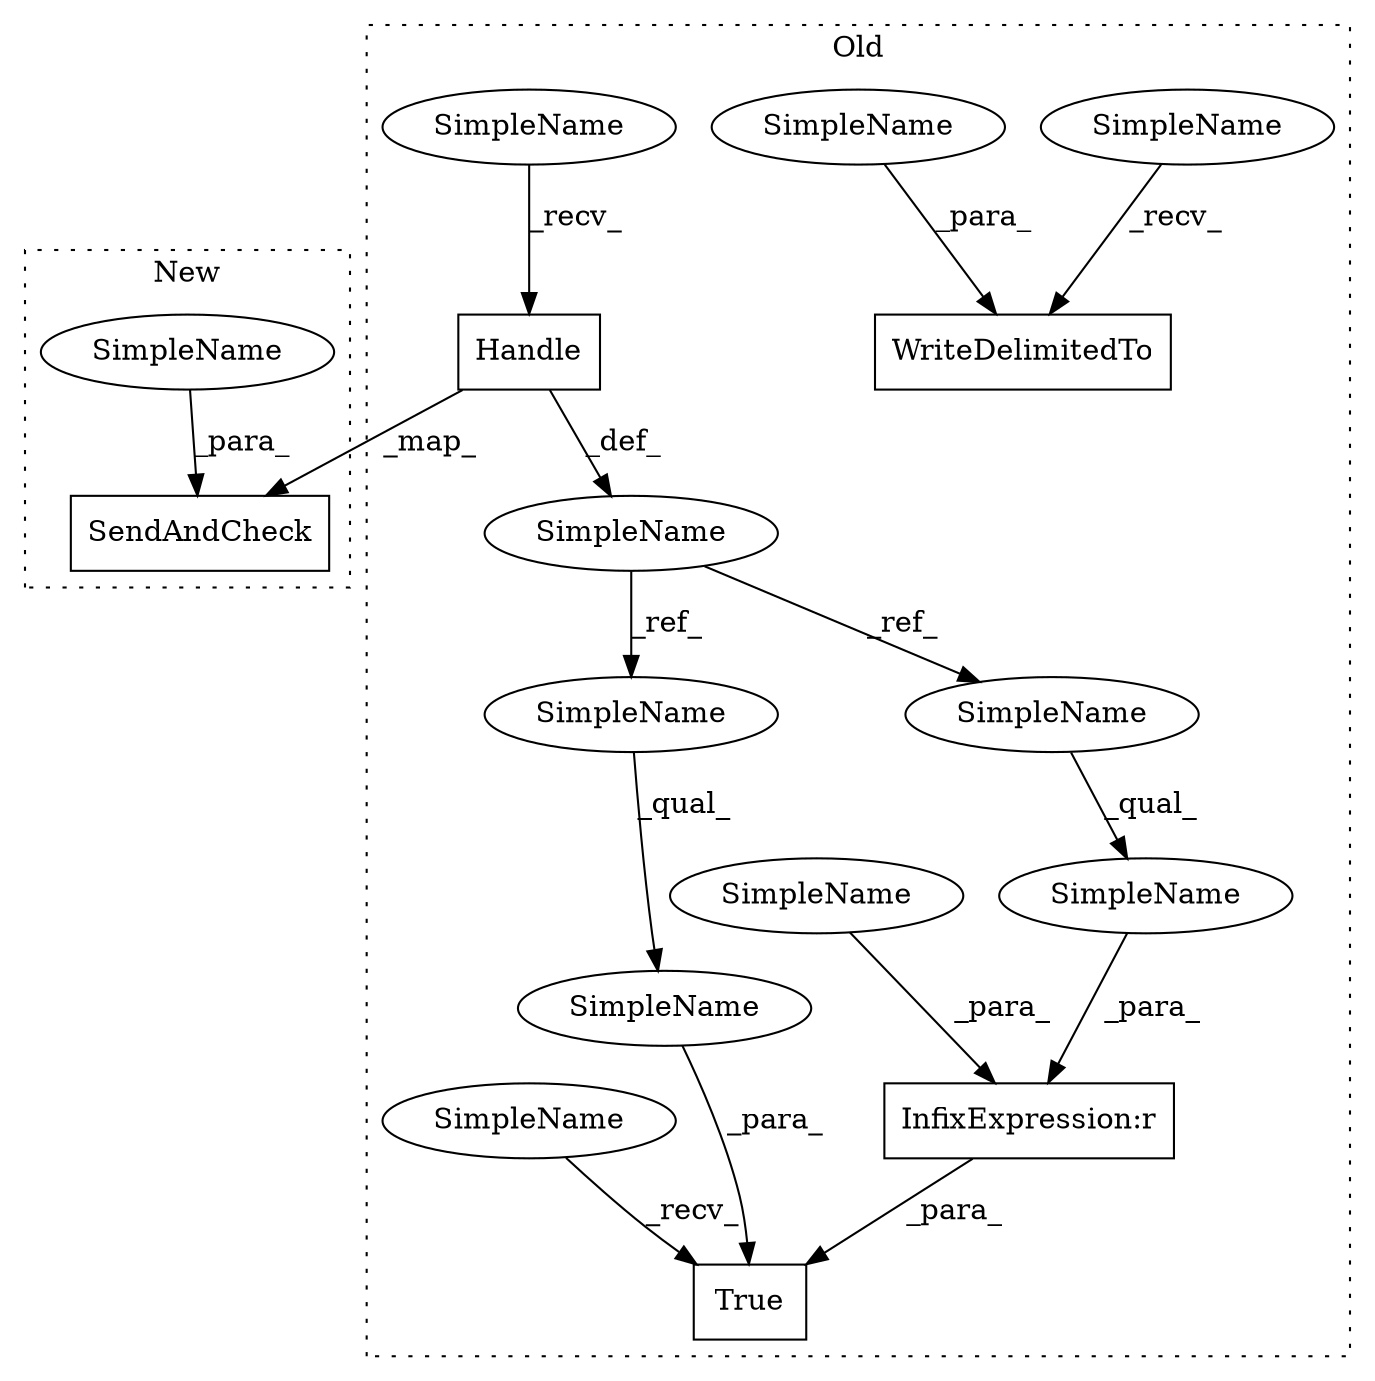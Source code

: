 digraph G {
subgraph cluster0 {
1 [label="Handle" a="32" s="7025,7038" l="7,1" shape="box"];
3 [label="SimpleName" a="42" s="7004" l="8" shape="ellipse"];
4 [label="SimpleName" a="42" s="7132" l="16" shape="ellipse"];
5 [label="True" a="32" s="7060,7148" l="5,1" shape="box"];
6 [label="InfixExpression:r" a="27" s="7081" l="4" shape="box"];
7 [label="SimpleName" a="42" s="7065" l="16" shape="ellipse"];
8 [label="WriteDelimitedTo" a="32" s="6963,6984" l="17,1" shape="box"];
9 [label="SimpleName" a="42" s="6980" l="4" shape="ellipse"];
10 [label="SimpleName" a="42" s="6956" l="6" shape="ellipse"];
11 [label="SimpleName" a="42" s="7085" l="13" shape="ellipse"];
12 [label="SimpleName" a="42" s="7065" l="8" shape="ellipse"];
13 [label="SimpleName" a="42" s="7132" l="8" shape="ellipse"];
14 [label="SimpleName" a="42" s="7015" l="9" shape="ellipse"];
15 [label="SimpleName" a="42" s="7053" l="6" shape="ellipse"];
label = "Old";
style="dotted";
}
subgraph cluster1 {
2 [label="SendAndCheck" a="32" s="6205,6234" l="13,1" shape="box"];
16 [label="SimpleName" a="42" s="6226" l="8" shape="ellipse"];
label = "New";
style="dotted";
}
1 -> 3 [label="_def_"];
1 -> 2 [label="_map_"];
3 -> 12 [label="_ref_"];
3 -> 13 [label="_ref_"];
4 -> 5 [label="_para_"];
6 -> 5 [label="_para_"];
7 -> 6 [label="_para_"];
9 -> 8 [label="_para_"];
10 -> 8 [label="_recv_"];
11 -> 6 [label="_para_"];
12 -> 7 [label="_qual_"];
13 -> 4 [label="_qual_"];
14 -> 1 [label="_recv_"];
15 -> 5 [label="_recv_"];
16 -> 2 [label="_para_"];
}
